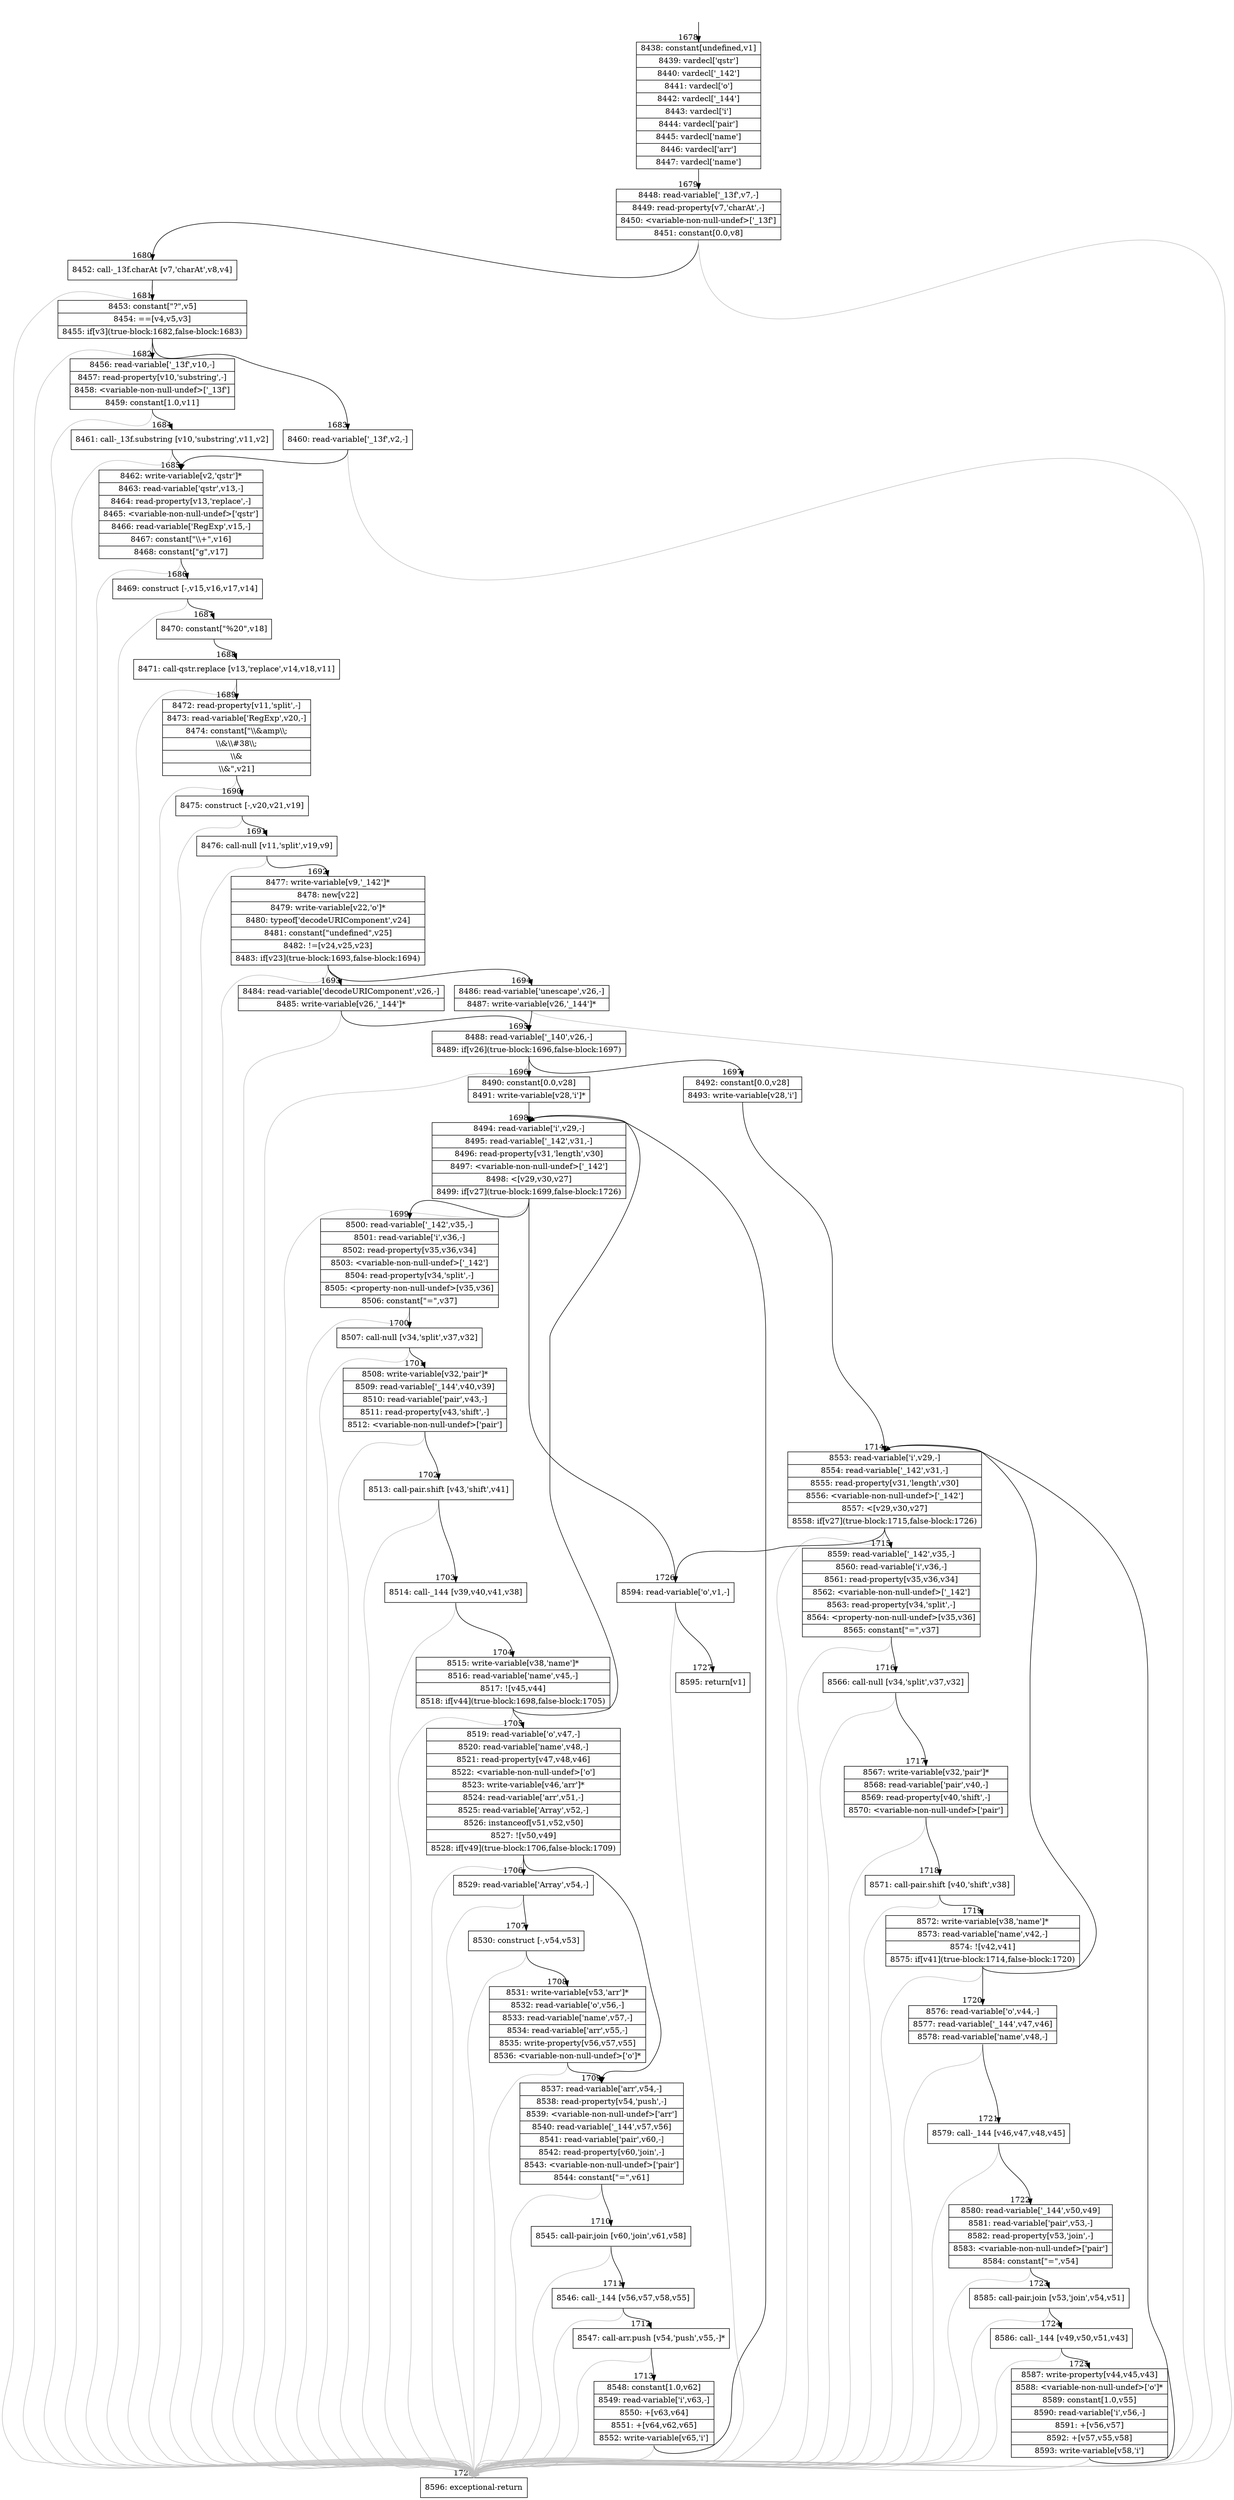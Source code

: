 digraph {
rankdir="TD"
BB_entry113[shape=none,label=""];
BB_entry113 -> BB1678 [tailport=s, headport=n, headlabel="    1678"]
BB1678 [shape=record label="{8438: constant[undefined,v1]|8439: vardecl['qstr']|8440: vardecl['_142']|8441: vardecl['o']|8442: vardecl['_144']|8443: vardecl['i']|8444: vardecl['pair']|8445: vardecl['name']|8446: vardecl['arr']|8447: vardecl['name']}" ] 
BB1678 -> BB1679 [tailport=s, headport=n, headlabel="      1679"]
BB1679 [shape=record label="{8448: read-variable['_13f',v7,-]|8449: read-property[v7,'charAt',-]|8450: \<variable-non-null-undef\>['_13f']|8451: constant[0.0,v8]}" ] 
BB1679 -> BB1680 [tailport=s, headport=n, headlabel="      1680"]
BB1679 -> BB1728 [tailport=s, headport=n, color=gray, headlabel="      1728"]
BB1680 [shape=record label="{8452: call-_13f.charAt [v7,'charAt',v8,v4]}" ] 
BB1680 -> BB1681 [tailport=s, headport=n, headlabel="      1681"]
BB1680 -> BB1728 [tailport=s, headport=n, color=gray]
BB1681 [shape=record label="{8453: constant[\"?\",v5]|8454: ==[v4,v5,v3]|8455: if[v3](true-block:1682,false-block:1683)}" ] 
BB1681 -> BB1682 [tailport=s, headport=n, headlabel="      1682"]
BB1681 -> BB1683 [tailport=s, headport=n, headlabel="      1683"]
BB1681 -> BB1728 [tailport=s, headport=n, color=gray]
BB1682 [shape=record label="{8456: read-variable['_13f',v10,-]|8457: read-property[v10,'substring',-]|8458: \<variable-non-null-undef\>['_13f']|8459: constant[1.0,v11]}" ] 
BB1682 -> BB1684 [tailport=s, headport=n, headlabel="      1684"]
BB1682 -> BB1728 [tailport=s, headport=n, color=gray]
BB1683 [shape=record label="{8460: read-variable['_13f',v2,-]}" ] 
BB1683 -> BB1685 [tailport=s, headport=n, headlabel="      1685"]
BB1683 -> BB1728 [tailport=s, headport=n, color=gray]
BB1684 [shape=record label="{8461: call-_13f.substring [v10,'substring',v11,v2]}" ] 
BB1684 -> BB1685 [tailport=s, headport=n]
BB1684 -> BB1728 [tailport=s, headport=n, color=gray]
BB1685 [shape=record label="{8462: write-variable[v2,'qstr']*|8463: read-variable['qstr',v13,-]|8464: read-property[v13,'replace',-]|8465: \<variable-non-null-undef\>['qstr']|8466: read-variable['RegExp',v15,-]|8467: constant[\"\\\\+\",v16]|8468: constant[\"g\",v17]}" ] 
BB1685 -> BB1686 [tailport=s, headport=n, headlabel="      1686"]
BB1685 -> BB1728 [tailport=s, headport=n, color=gray]
BB1686 [shape=record label="{8469: construct [-,v15,v16,v17,v14]}" ] 
BB1686 -> BB1687 [tailport=s, headport=n, headlabel="      1687"]
BB1686 -> BB1728 [tailport=s, headport=n, color=gray]
BB1687 [shape=record label="{8470: constant[\"%20\",v18]}" ] 
BB1687 -> BB1688 [tailport=s, headport=n, headlabel="      1688"]
BB1688 [shape=record label="{8471: call-qstr.replace [v13,'replace',v14,v18,v11]}" ] 
BB1688 -> BB1689 [tailport=s, headport=n, headlabel="      1689"]
BB1688 -> BB1728 [tailport=s, headport=n, color=gray]
BB1689 [shape=record label="{8472: read-property[v11,'split',-]|8473: read-variable['RegExp',v20,-]|8474: constant[\"\\\\&amp\\\\;|\\\\&\\\\#38\\\\;|\\\\&#x26;|\\\\&\",v21]}" ] 
BB1689 -> BB1690 [tailport=s, headport=n, headlabel="      1690"]
BB1689 -> BB1728 [tailport=s, headport=n, color=gray]
BB1690 [shape=record label="{8475: construct [-,v20,v21,v19]}" ] 
BB1690 -> BB1691 [tailport=s, headport=n, headlabel="      1691"]
BB1690 -> BB1728 [tailport=s, headport=n, color=gray]
BB1691 [shape=record label="{8476: call-null [v11,'split',v19,v9]}" ] 
BB1691 -> BB1692 [tailport=s, headport=n, headlabel="      1692"]
BB1691 -> BB1728 [tailport=s, headport=n, color=gray]
BB1692 [shape=record label="{8477: write-variable[v9,'_142']*|8478: new[v22]|8479: write-variable[v22,'o']*|8480: typeof['decodeURIComponent',v24]|8481: constant[\"undefined\",v25]|8482: !=[v24,v25,v23]|8483: if[v23](true-block:1693,false-block:1694)}" ] 
BB1692 -> BB1693 [tailport=s, headport=n, headlabel="      1693"]
BB1692 -> BB1694 [tailport=s, headport=n, headlabel="      1694"]
BB1692 -> BB1728 [tailport=s, headport=n, color=gray]
BB1693 [shape=record label="{8484: read-variable['decodeURIComponent',v26,-]|8485: write-variable[v26,'_144']*}" ] 
BB1693 -> BB1695 [tailport=s, headport=n, headlabel="      1695"]
BB1693 -> BB1728 [tailport=s, headport=n, color=gray]
BB1694 [shape=record label="{8486: read-variable['unescape',v26,-]|8487: write-variable[v26,'_144']*}" ] 
BB1694 -> BB1695 [tailport=s, headport=n]
BB1694 -> BB1728 [tailport=s, headport=n, color=gray]
BB1695 [shape=record label="{8488: read-variable['_140',v26,-]|8489: if[v26](true-block:1696,false-block:1697)}" ] 
BB1695 -> BB1696 [tailport=s, headport=n, headlabel="      1696"]
BB1695 -> BB1697 [tailport=s, headport=n, headlabel="      1697"]
BB1695 -> BB1728 [tailport=s, headport=n, color=gray]
BB1696 [shape=record label="{8490: constant[0.0,v28]|8491: write-variable[v28,'i']*}" ] 
BB1696 -> BB1698 [tailport=s, headport=n, headlabel="      1698"]
BB1697 [shape=record label="{8492: constant[0.0,v28]|8493: write-variable[v28,'i']}" ] 
BB1697 -> BB1714 [tailport=s, headport=n, headlabel="      1714"]
BB1698 [shape=record label="{8494: read-variable['i',v29,-]|8495: read-variable['_142',v31,-]|8496: read-property[v31,'length',v30]|8497: \<variable-non-null-undef\>['_142']|8498: \<[v29,v30,v27]|8499: if[v27](true-block:1699,false-block:1726)}" ] 
BB1698 -> BB1699 [tailport=s, headport=n, headlabel="      1699"]
BB1698 -> BB1726 [tailport=s, headport=n, headlabel="      1726"]
BB1698 -> BB1728 [tailport=s, headport=n, color=gray]
BB1699 [shape=record label="{8500: read-variable['_142',v35,-]|8501: read-variable['i',v36,-]|8502: read-property[v35,v36,v34]|8503: \<variable-non-null-undef\>['_142']|8504: read-property[v34,'split',-]|8505: \<property-non-null-undef\>[v35,v36]|8506: constant[\"=\",v37]}" ] 
BB1699 -> BB1700 [tailport=s, headport=n, headlabel="      1700"]
BB1699 -> BB1728 [tailport=s, headport=n, color=gray]
BB1700 [shape=record label="{8507: call-null [v34,'split',v37,v32]}" ] 
BB1700 -> BB1701 [tailport=s, headport=n, headlabel="      1701"]
BB1700 -> BB1728 [tailport=s, headport=n, color=gray]
BB1701 [shape=record label="{8508: write-variable[v32,'pair']*|8509: read-variable['_144',v40,v39]|8510: read-variable['pair',v43,-]|8511: read-property[v43,'shift',-]|8512: \<variable-non-null-undef\>['pair']}" ] 
BB1701 -> BB1702 [tailport=s, headport=n, headlabel="      1702"]
BB1701 -> BB1728 [tailport=s, headport=n, color=gray]
BB1702 [shape=record label="{8513: call-pair.shift [v43,'shift',v41]}" ] 
BB1702 -> BB1703 [tailport=s, headport=n, headlabel="      1703"]
BB1702 -> BB1728 [tailport=s, headport=n, color=gray]
BB1703 [shape=record label="{8514: call-_144 [v39,v40,v41,v38]}" ] 
BB1703 -> BB1704 [tailport=s, headport=n, headlabel="      1704"]
BB1703 -> BB1728 [tailport=s, headport=n, color=gray]
BB1704 [shape=record label="{8515: write-variable[v38,'name']*|8516: read-variable['name',v45,-]|8517: ![v45,v44]|8518: if[v44](true-block:1698,false-block:1705)}" ] 
BB1704 -> BB1698 [tailport=s, headport=n]
BB1704 -> BB1705 [tailport=s, headport=n, headlabel="      1705"]
BB1704 -> BB1728 [tailport=s, headport=n, color=gray]
BB1705 [shape=record label="{8519: read-variable['o',v47,-]|8520: read-variable['name',v48,-]|8521: read-property[v47,v48,v46]|8522: \<variable-non-null-undef\>['o']|8523: write-variable[v46,'arr']*|8524: read-variable['arr',v51,-]|8525: read-variable['Array',v52,-]|8526: instanceof[v51,v52,v50]|8527: ![v50,v49]|8528: if[v49](true-block:1706,false-block:1709)}" ] 
BB1705 -> BB1706 [tailport=s, headport=n, headlabel="      1706"]
BB1705 -> BB1709 [tailport=s, headport=n, headlabel="      1709"]
BB1705 -> BB1728 [tailport=s, headport=n, color=gray]
BB1706 [shape=record label="{8529: read-variable['Array',v54,-]}" ] 
BB1706 -> BB1707 [tailport=s, headport=n, headlabel="      1707"]
BB1706 -> BB1728 [tailport=s, headport=n, color=gray]
BB1707 [shape=record label="{8530: construct [-,v54,v53]}" ] 
BB1707 -> BB1708 [tailport=s, headport=n, headlabel="      1708"]
BB1707 -> BB1728 [tailport=s, headport=n, color=gray]
BB1708 [shape=record label="{8531: write-variable[v53,'arr']*|8532: read-variable['o',v56,-]|8533: read-variable['name',v57,-]|8534: read-variable['arr',v55,-]|8535: write-property[v56,v57,v55]|8536: \<variable-non-null-undef\>['o']*}" ] 
BB1708 -> BB1709 [tailport=s, headport=n]
BB1708 -> BB1728 [tailport=s, headport=n, color=gray]
BB1709 [shape=record label="{8537: read-variable['arr',v54,-]|8538: read-property[v54,'push',-]|8539: \<variable-non-null-undef\>['arr']|8540: read-variable['_144',v57,v56]|8541: read-variable['pair',v60,-]|8542: read-property[v60,'join',-]|8543: \<variable-non-null-undef\>['pair']|8544: constant[\"=\",v61]}" ] 
BB1709 -> BB1710 [tailport=s, headport=n, headlabel="      1710"]
BB1709 -> BB1728 [tailport=s, headport=n, color=gray]
BB1710 [shape=record label="{8545: call-pair.join [v60,'join',v61,v58]}" ] 
BB1710 -> BB1711 [tailport=s, headport=n, headlabel="      1711"]
BB1710 -> BB1728 [tailport=s, headport=n, color=gray]
BB1711 [shape=record label="{8546: call-_144 [v56,v57,v58,v55]}" ] 
BB1711 -> BB1712 [tailport=s, headport=n, headlabel="      1712"]
BB1711 -> BB1728 [tailport=s, headport=n, color=gray]
BB1712 [shape=record label="{8547: call-arr.push [v54,'push',v55,-]*}" ] 
BB1712 -> BB1713 [tailport=s, headport=n, headlabel="      1713"]
BB1712 -> BB1728 [tailport=s, headport=n, color=gray]
BB1713 [shape=record label="{8548: constant[1.0,v62]|8549: read-variable['i',v63,-]|8550: +[v63,v64]|8551: +[v64,v62,v65]|8552: write-variable[v65,'i']}" ] 
BB1713 -> BB1698 [tailport=s, headport=n]
BB1713 -> BB1728 [tailport=s, headport=n, color=gray]
BB1714 [shape=record label="{8553: read-variable['i',v29,-]|8554: read-variable['_142',v31,-]|8555: read-property[v31,'length',v30]|8556: \<variable-non-null-undef\>['_142']|8557: \<[v29,v30,v27]|8558: if[v27](true-block:1715,false-block:1726)}" ] 
BB1714 -> BB1715 [tailport=s, headport=n, headlabel="      1715"]
BB1714 -> BB1726 [tailport=s, headport=n]
BB1714 -> BB1728 [tailport=s, headport=n, color=gray]
BB1715 [shape=record label="{8559: read-variable['_142',v35,-]|8560: read-variable['i',v36,-]|8561: read-property[v35,v36,v34]|8562: \<variable-non-null-undef\>['_142']|8563: read-property[v34,'split',-]|8564: \<property-non-null-undef\>[v35,v36]|8565: constant[\"=\",v37]}" ] 
BB1715 -> BB1716 [tailport=s, headport=n, headlabel="      1716"]
BB1715 -> BB1728 [tailport=s, headport=n, color=gray]
BB1716 [shape=record label="{8566: call-null [v34,'split',v37,v32]}" ] 
BB1716 -> BB1717 [tailport=s, headport=n, headlabel="      1717"]
BB1716 -> BB1728 [tailport=s, headport=n, color=gray]
BB1717 [shape=record label="{8567: write-variable[v32,'pair']*|8568: read-variable['pair',v40,-]|8569: read-property[v40,'shift',-]|8570: \<variable-non-null-undef\>['pair']}" ] 
BB1717 -> BB1718 [tailport=s, headport=n, headlabel="      1718"]
BB1717 -> BB1728 [tailport=s, headport=n, color=gray]
BB1718 [shape=record label="{8571: call-pair.shift [v40,'shift',v38]}" ] 
BB1718 -> BB1719 [tailport=s, headport=n, headlabel="      1719"]
BB1718 -> BB1728 [tailport=s, headport=n, color=gray]
BB1719 [shape=record label="{8572: write-variable[v38,'name']*|8573: read-variable['name',v42,-]|8574: ![v42,v41]|8575: if[v41](true-block:1714,false-block:1720)}" ] 
BB1719 -> BB1714 [tailport=s, headport=n]
BB1719 -> BB1720 [tailport=s, headport=n, headlabel="      1720"]
BB1719 -> BB1728 [tailport=s, headport=n, color=gray]
BB1720 [shape=record label="{8576: read-variable['o',v44,-]|8577: read-variable['_144',v47,v46]|8578: read-variable['name',v48,-]}" ] 
BB1720 -> BB1721 [tailport=s, headport=n, headlabel="      1721"]
BB1720 -> BB1728 [tailport=s, headport=n, color=gray]
BB1721 [shape=record label="{8579: call-_144 [v46,v47,v48,v45]}" ] 
BB1721 -> BB1722 [tailport=s, headport=n, headlabel="      1722"]
BB1721 -> BB1728 [tailport=s, headport=n, color=gray]
BB1722 [shape=record label="{8580: read-variable['_144',v50,v49]|8581: read-variable['pair',v53,-]|8582: read-property[v53,'join',-]|8583: \<variable-non-null-undef\>['pair']|8584: constant[\"=\",v54]}" ] 
BB1722 -> BB1723 [tailport=s, headport=n, headlabel="      1723"]
BB1722 -> BB1728 [tailport=s, headport=n, color=gray]
BB1723 [shape=record label="{8585: call-pair.join [v53,'join',v54,v51]}" ] 
BB1723 -> BB1724 [tailport=s, headport=n, headlabel="      1724"]
BB1723 -> BB1728 [tailport=s, headport=n, color=gray]
BB1724 [shape=record label="{8586: call-_144 [v49,v50,v51,v43]}" ] 
BB1724 -> BB1725 [tailport=s, headport=n, headlabel="      1725"]
BB1724 -> BB1728 [tailport=s, headport=n, color=gray]
BB1725 [shape=record label="{8587: write-property[v44,v45,v43]|8588: \<variable-non-null-undef\>['o']*|8589: constant[1.0,v55]|8590: read-variable['i',v56,-]|8591: +[v56,v57]|8592: +[v57,v55,v58]|8593: write-variable[v58,'i']}" ] 
BB1725 -> BB1714 [tailport=s, headport=n]
BB1725 -> BB1728 [tailport=s, headport=n, color=gray]
BB1726 [shape=record label="{8594: read-variable['o',v1,-]}" ] 
BB1726 -> BB1727 [tailport=s, headport=n, headlabel="      1727"]
BB1726 -> BB1728 [tailport=s, headport=n, color=gray]
BB1727 [shape=record label="{8595: return[v1]}" ] 
BB1728 [shape=record label="{8596: exceptional-return}" ] 
//#$~ 999
}
